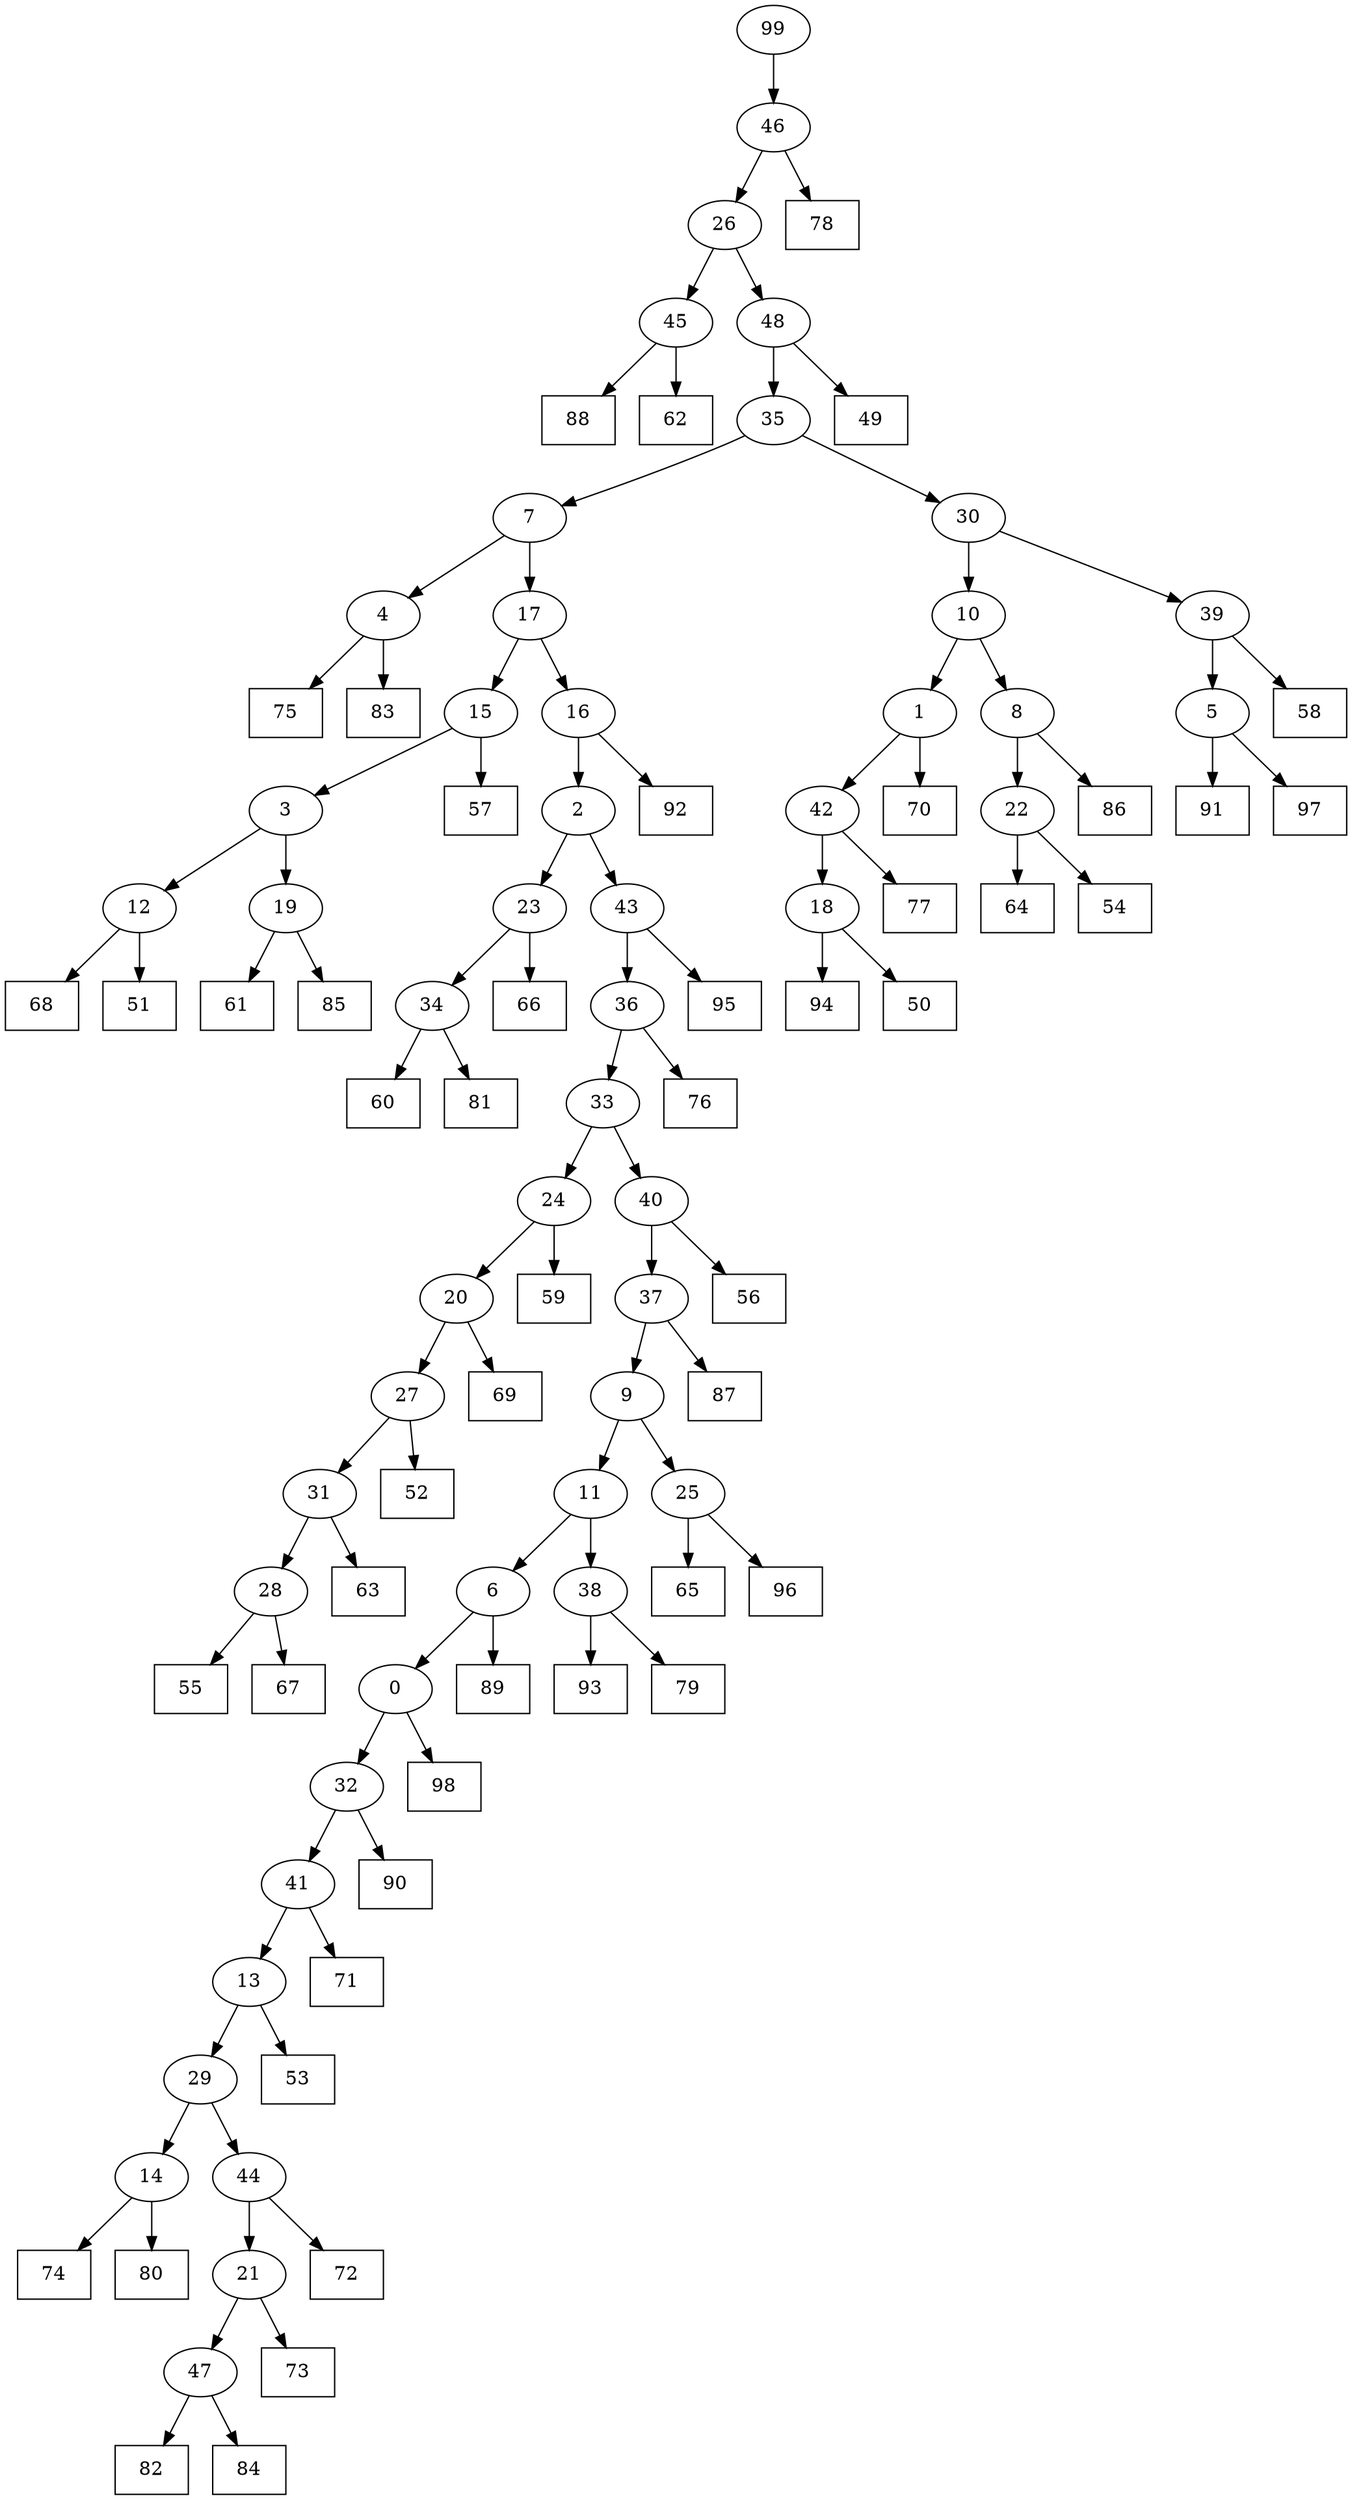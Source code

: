 digraph G {
0[label="0"];
1[label="1"];
2[label="2"];
3[label="3"];
4[label="4"];
5[label="5"];
6[label="6"];
7[label="7"];
8[label="8"];
9[label="9"];
10[label="10"];
11[label="11"];
12[label="12"];
13[label="13"];
14[label="14"];
15[label="15"];
16[label="16"];
17[label="17"];
18[label="18"];
19[label="19"];
20[label="20"];
21[label="21"];
22[label="22"];
23[label="23"];
24[label="24"];
25[label="25"];
26[label="26"];
27[label="27"];
28[label="28"];
29[label="29"];
30[label="30"];
31[label="31"];
32[label="32"];
33[label="33"];
34[label="34"];
35[label="35"];
36[label="36"];
37[label="37"];
38[label="38"];
39[label="39"];
40[label="40"];
41[label="41"];
42[label="42"];
43[label="43"];
44[label="44"];
45[label="45"];
46[label="46"];
47[label="47"];
48[label="48"];
49[shape=box,label="89"];
50[shape=box,label="76"];
51[shape=box,label="75"];
52[shape=box,label="77"];
53[shape=box,label="58"];
54[shape=box,label="56"];
55[shape=box,label="87"];
56[shape=box,label="91"];
57[shape=box,label="64"];
58[shape=box,label="82"];
59[shape=box,label="49"];
60[shape=box,label="92"];
61[shape=box,label="94"];
62[shape=box,label="93"];
63[shape=box,label="55"];
64[shape=box,label="74"];
65[shape=box,label="57"];
66[shape=box,label="53"];
67[shape=box,label="61"];
68[shape=box,label="88"];
69[shape=box,label="86"];
70[shape=box,label="65"];
71[shape=box,label="62"];
72[shape=box,label="59"];
73[shape=box,label="63"];
74[shape=box,label="68"];
75[shape=box,label="51"];
76[shape=box,label="80"];
77[shape=box,label="79"];
78[shape=box,label="70"];
79[shape=box,label="73"];
80[shape=box,label="60"];
81[shape=box,label="50"];
82[shape=box,label="66"];
83[shape=box,label="71"];
84[shape=box,label="72"];
85[shape=box,label="85"];
86[shape=box,label="96"];
87[shape=box,label="52"];
88[shape=box,label="95"];
89[shape=box,label="98"];
90[shape=box,label="97"];
91[shape=box,label="67"];
92[shape=box,label="84"];
93[shape=box,label="54"];
94[shape=box,label="83"];
95[shape=box,label="69"];
96[shape=box,label="90"];
97[shape=box,label="78"];
98[shape=box,label="81"];
99[label="99"];
5->56 ;
21->79 ;
1->78 ;
16->60 ;
25->70 ;
17->16 ;
45->71 ;
22->93 ;
22->57 ;
4->51 ;
32->96 ;
10->1 ;
11->6 ;
19->67 ;
13->66 ;
4->94 ;
2->23 ;
36->33 ;
42->52 ;
41->83 ;
40->54 ;
18->81 ;
7->4 ;
19->85 ;
47->92 ;
8->69 ;
48->59 ;
31->73 ;
32->41 ;
35->7 ;
20->27 ;
10->8 ;
8->22 ;
9->25 ;
25->86 ;
6->49 ;
7->17 ;
41->13 ;
24->20 ;
20->95 ;
30->10 ;
27->31 ;
26->45 ;
45->68 ;
26->48 ;
99->46 ;
46->26 ;
28->91 ;
15->3 ;
12->75 ;
1->42 ;
16->2 ;
2->43 ;
47->58 ;
42->18 ;
13->29 ;
31->28 ;
28->63 ;
34->98 ;
39->5 ;
5->90 ;
27->87 ;
18->61 ;
29->14 ;
14->76 ;
38->62 ;
0->89 ;
40->37 ;
37->55 ;
6->0 ;
0->32 ;
29->44 ;
44->84 ;
17->15 ;
15->65 ;
23->34 ;
34->80 ;
43->88 ;
3->12 ;
12->74 ;
3->19 ;
30->39 ;
39->53 ;
14->64 ;
38->77 ;
33->40 ;
44->21 ;
21->47 ;
37->9 ;
33->24 ;
24->72 ;
48->35 ;
35->30 ;
23->82 ;
9->11 ;
11->38 ;
46->97 ;
43->36 ;
36->50 ;
}
